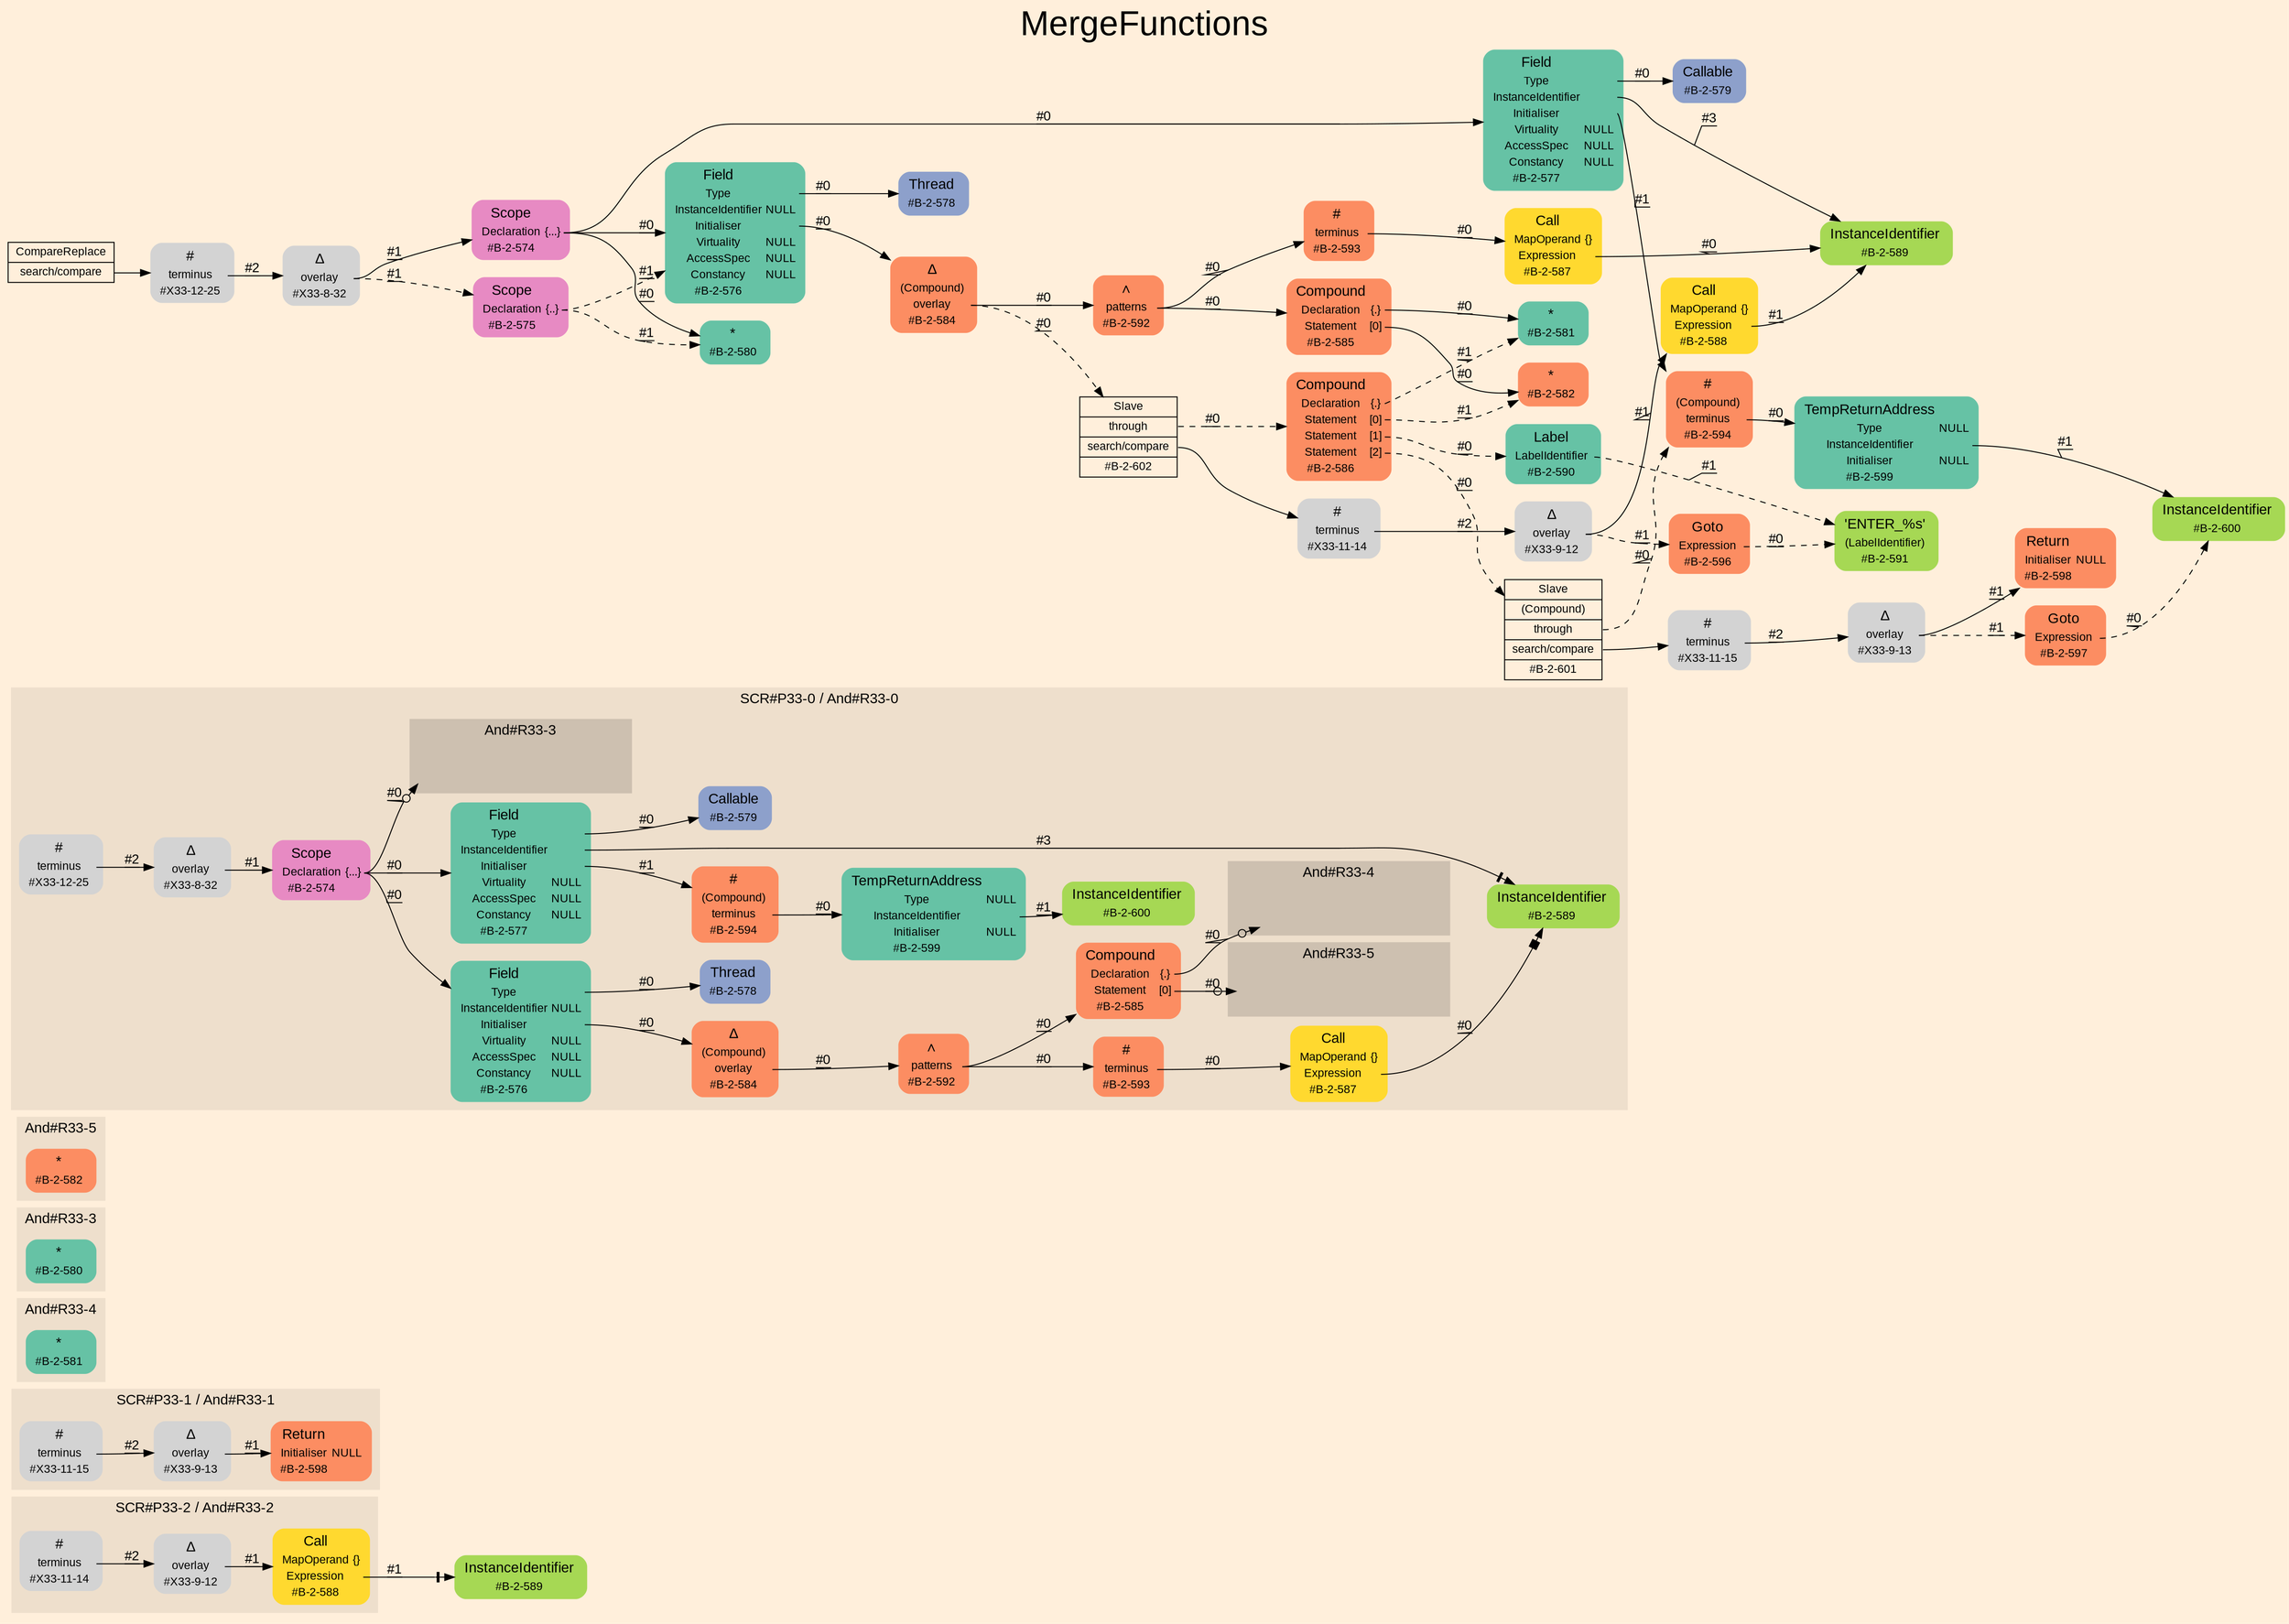 digraph "MergeFunctions" {
label = "MergeFunctions"
labelloc = t
fontsize = "36"
graph [
    rankdir = "LR"
    ranksep = 0.3
    bgcolor = antiquewhite1
    color = black
    fontcolor = black
    fontname = "Arial"
];
node [
    fontname = "Arial"
];
edge [
    fontname = "Arial"
];

// -------------------- figure And#R33-2 --------------------
// -------- region And#R33-2 ----------
subgraph "clusterAnd#R33-2" {
    label = "SCR#P33-2 / And#R33-2"
    style = "filled"
    color = antiquewhite2
    fontsize = "15"
    "And#R33-2/#X33-11-14" [
        // -------- block And#R33-2/#X33-11-14 ----------
        shape = "plaintext"
        label = <<TABLE BORDER="0" CELLBORDER="0" CELLSPACING="0">
         <TR><TD><FONT POINT-SIZE="15.0">#</FONT></TD><TD></TD></TR>
         <TR><TD>terminus</TD><TD PORT="port0"></TD></TR>
         <TR><TD>#X33-11-14</TD><TD PORT="port1"></TD></TR>
        </TABLE>>
        style = "rounded,filled"
        fontsize = "12"
    ];
    
    "And#R33-2/#B-2-588" [
        // -------- block And#R33-2/#B-2-588 ----------
        shape = "plaintext"
        fillcolor = "/set28/6"
        label = <<TABLE BORDER="0" CELLBORDER="0" CELLSPACING="0">
         <TR><TD><FONT POINT-SIZE="15.0">Call</FONT></TD><TD></TD></TR>
         <TR><TD>MapOperand</TD><TD PORT="port0">{}</TD></TR>
         <TR><TD>Expression</TD><TD PORT="port1"></TD></TR>
         <TR><TD>#B-2-588</TD><TD PORT="port2"></TD></TR>
        </TABLE>>
        style = "rounded,filled"
        fontsize = "12"
    ];
    
    "And#R33-2/#X33-9-12" [
        // -------- block And#R33-2/#X33-9-12 ----------
        shape = "plaintext"
        label = <<TABLE BORDER="0" CELLBORDER="0" CELLSPACING="0">
         <TR><TD><FONT POINT-SIZE="15.0">Δ</FONT></TD><TD></TD></TR>
         <TR><TD>overlay</TD><TD PORT="port0"></TD></TR>
         <TR><TD>#X33-9-12</TD><TD PORT="port1"></TD></TR>
        </TABLE>>
        style = "rounded,filled"
        fontsize = "12"
    ];
    
}

"And#R33-2/#B-2-589" [
    // -------- block And#R33-2/#B-2-589 ----------
    shape = "plaintext"
    fillcolor = "/set28/5"
    label = <<TABLE BORDER="0" CELLBORDER="0" CELLSPACING="0">
     <TR><TD><FONT POINT-SIZE="15.0">InstanceIdentifier</FONT></TD><TD></TD></TR>
     <TR><TD>#B-2-589</TD><TD PORT="port0"></TD></TR>
    </TABLE>>
    style = "rounded,filled"
    fontsize = "12"
];

"And#R33-2/#X33-11-14":port0 -> "And#R33-2/#X33-9-12" [
    label = "#2"
    decorate = true
    color = black
    fontcolor = black
];

"And#R33-2/#B-2-588":port1 -> "And#R33-2/#B-2-589" [
    arrowhead="normalnonetee"
    label = "#1"
    decorate = true
    color = black
    fontcolor = black
];

"And#R33-2/#X33-9-12":port0 -> "And#R33-2/#B-2-588" [
    label = "#1"
    decorate = true
    color = black
    fontcolor = black
];


// -------------------- figure And#R33-1 --------------------
// -------- region And#R33-1 ----------
subgraph "clusterAnd#R33-1" {
    label = "SCR#P33-1 / And#R33-1"
    style = "filled"
    color = antiquewhite2
    fontsize = "15"
    "And#R33-1/#X33-11-15" [
        // -------- block And#R33-1/#X33-11-15 ----------
        shape = "plaintext"
        label = <<TABLE BORDER="0" CELLBORDER="0" CELLSPACING="0">
         <TR><TD><FONT POINT-SIZE="15.0">#</FONT></TD><TD></TD></TR>
         <TR><TD>terminus</TD><TD PORT="port0"></TD></TR>
         <TR><TD>#X33-11-15</TD><TD PORT="port1"></TD></TR>
        </TABLE>>
        style = "rounded,filled"
        fontsize = "12"
    ];
    
    "And#R33-1/#X33-9-13" [
        // -------- block And#R33-1/#X33-9-13 ----------
        shape = "plaintext"
        label = <<TABLE BORDER="0" CELLBORDER="0" CELLSPACING="0">
         <TR><TD><FONT POINT-SIZE="15.0">Δ</FONT></TD><TD></TD></TR>
         <TR><TD>overlay</TD><TD PORT="port0"></TD></TR>
         <TR><TD>#X33-9-13</TD><TD PORT="port1"></TD></TR>
        </TABLE>>
        style = "rounded,filled"
        fontsize = "12"
    ];
    
    "And#R33-1/#B-2-598" [
        // -------- block And#R33-1/#B-2-598 ----------
        shape = "plaintext"
        fillcolor = "/set28/2"
        label = <<TABLE BORDER="0" CELLBORDER="0" CELLSPACING="0">
         <TR><TD><FONT POINT-SIZE="15.0">Return</FONT></TD><TD></TD></TR>
         <TR><TD>Initialiser</TD><TD PORT="port0">NULL</TD></TR>
         <TR><TD>#B-2-598</TD><TD PORT="port1"></TD></TR>
        </TABLE>>
        style = "rounded,filled"
        fontsize = "12"
    ];
    
}

"And#R33-1/#X33-11-15":port0 -> "And#R33-1/#X33-9-13" [
    label = "#2"
    decorate = true
    color = black
    fontcolor = black
];

"And#R33-1/#X33-9-13":port0 -> "And#R33-1/#B-2-598" [
    label = "#1"
    decorate = true
    color = black
    fontcolor = black
];


// -------------------- figure And#R33-4 --------------------
// -------- region And#R33-4 ----------
subgraph "clusterAnd#R33-4" {
    label = "And#R33-4"
    style = "filled"
    color = antiquewhite2
    fontsize = "15"
    "And#R33-4/#B-2-581" [
        // -------- block And#R33-4/#B-2-581 ----------
        shape = "plaintext"
        fillcolor = "/set28/1"
        label = <<TABLE BORDER="0" CELLBORDER="0" CELLSPACING="0">
         <TR><TD><FONT POINT-SIZE="15.0">*</FONT></TD><TD></TD></TR>
         <TR><TD>#B-2-581</TD><TD PORT="port0"></TD></TR>
        </TABLE>>
        style = "rounded,filled"
        fontsize = "12"
    ];
    
}


// -------------------- figure And#R33-3 --------------------
// -------- region And#R33-3 ----------
subgraph "clusterAnd#R33-3" {
    label = "And#R33-3"
    style = "filled"
    color = antiquewhite2
    fontsize = "15"
    "And#R33-3/#B-2-580" [
        // -------- block And#R33-3/#B-2-580 ----------
        shape = "plaintext"
        fillcolor = "/set28/1"
        label = <<TABLE BORDER="0" CELLBORDER="0" CELLSPACING="0">
         <TR><TD><FONT POINT-SIZE="15.0">*</FONT></TD><TD></TD></TR>
         <TR><TD>#B-2-580</TD><TD PORT="port0"></TD></TR>
        </TABLE>>
        style = "rounded,filled"
        fontsize = "12"
    ];
    
}


// -------------------- figure And#R33-5 --------------------
// -------- region And#R33-5 ----------
subgraph "clusterAnd#R33-5" {
    label = "And#R33-5"
    style = "filled"
    color = antiquewhite2
    fontsize = "15"
    "And#R33-5/#B-2-582" [
        // -------- block And#R33-5/#B-2-582 ----------
        shape = "plaintext"
        fillcolor = "/set28/2"
        label = <<TABLE BORDER="0" CELLBORDER="0" CELLSPACING="0">
         <TR><TD><FONT POINT-SIZE="15.0">*</FONT></TD><TD></TD></TR>
         <TR><TD>#B-2-582</TD><TD PORT="port0"></TD></TR>
        </TABLE>>
        style = "rounded,filled"
        fontsize = "12"
    ];
    
}


// -------------------- figure And#R33-0 --------------------
// -------- region And#R33-0 ----------
subgraph "clusterAnd#R33-0" {
    label = "SCR#P33-0 / And#R33-0"
    style = "filled"
    color = antiquewhite2
    fontsize = "15"
    "And#R33-0/#B-2-587" [
        // -------- block And#R33-0/#B-2-587 ----------
        shape = "plaintext"
        fillcolor = "/set28/6"
        label = <<TABLE BORDER="0" CELLBORDER="0" CELLSPACING="0">
         <TR><TD><FONT POINT-SIZE="15.0">Call</FONT></TD><TD></TD></TR>
         <TR><TD>MapOperand</TD><TD PORT="port0">{}</TD></TR>
         <TR><TD>Expression</TD><TD PORT="port1"></TD></TR>
         <TR><TD>#B-2-587</TD><TD PORT="port2"></TD></TR>
        </TABLE>>
        style = "rounded,filled"
        fontsize = "12"
    ];
    
    "And#R33-0/#B-2-578" [
        // -------- block And#R33-0/#B-2-578 ----------
        shape = "plaintext"
        fillcolor = "/set28/3"
        label = <<TABLE BORDER="0" CELLBORDER="0" CELLSPACING="0">
         <TR><TD><FONT POINT-SIZE="15.0">Thread</FONT></TD><TD></TD></TR>
         <TR><TD>#B-2-578</TD><TD PORT="port0"></TD></TR>
        </TABLE>>
        style = "rounded,filled"
        fontsize = "12"
    ];
    
    "And#R33-0/#B-2-576" [
        // -------- block And#R33-0/#B-2-576 ----------
        shape = "plaintext"
        fillcolor = "/set28/1"
        label = <<TABLE BORDER="0" CELLBORDER="0" CELLSPACING="0">
         <TR><TD><FONT POINT-SIZE="15.0">Field</FONT></TD><TD></TD></TR>
         <TR><TD>Type</TD><TD PORT="port0"></TD></TR>
         <TR><TD>InstanceIdentifier</TD><TD PORT="port1">NULL</TD></TR>
         <TR><TD>Initialiser</TD><TD PORT="port2"></TD></TR>
         <TR><TD>Virtuality</TD><TD PORT="port3">NULL</TD></TR>
         <TR><TD>AccessSpec</TD><TD PORT="port4">NULL</TD></TR>
         <TR><TD>Constancy</TD><TD PORT="port5">NULL</TD></TR>
         <TR><TD>#B-2-576</TD><TD PORT="port6"></TD></TR>
        </TABLE>>
        style = "rounded,filled"
        fontsize = "12"
    ];
    
    "And#R33-0/#B-2-600" [
        // -------- block And#R33-0/#B-2-600 ----------
        shape = "plaintext"
        fillcolor = "/set28/5"
        label = <<TABLE BORDER="0" CELLBORDER="0" CELLSPACING="0">
         <TR><TD><FONT POINT-SIZE="15.0">InstanceIdentifier</FONT></TD><TD></TD></TR>
         <TR><TD>#B-2-600</TD><TD PORT="port0"></TD></TR>
        </TABLE>>
        style = "rounded,filled"
        fontsize = "12"
    ];
    
    "And#R33-0/#B-2-594" [
        // -------- block And#R33-0/#B-2-594 ----------
        shape = "plaintext"
        fillcolor = "/set28/2"
        label = <<TABLE BORDER="0" CELLBORDER="0" CELLSPACING="0">
         <TR><TD><FONT POINT-SIZE="15.0">#</FONT></TD><TD></TD></TR>
         <TR><TD>(Compound)</TD><TD PORT="port0"></TD></TR>
         <TR><TD>terminus</TD><TD PORT="port1"></TD></TR>
         <TR><TD>#B-2-594</TD><TD PORT="port2"></TD></TR>
        </TABLE>>
        style = "rounded,filled"
        fontsize = "12"
    ];
    
    "And#R33-0/#B-2-589" [
        // -------- block And#R33-0/#B-2-589 ----------
        shape = "plaintext"
        fillcolor = "/set28/5"
        label = <<TABLE BORDER="0" CELLBORDER="0" CELLSPACING="0">
         <TR><TD><FONT POINT-SIZE="15.0">InstanceIdentifier</FONT></TD><TD></TD></TR>
         <TR><TD>#B-2-589</TD><TD PORT="port0"></TD></TR>
        </TABLE>>
        style = "rounded,filled"
        fontsize = "12"
    ];
    
    "And#R33-0/#B-2-592" [
        // -------- block And#R33-0/#B-2-592 ----------
        shape = "plaintext"
        fillcolor = "/set28/2"
        label = <<TABLE BORDER="0" CELLBORDER="0" CELLSPACING="0">
         <TR><TD><FONT POINT-SIZE="15.0">∧</FONT></TD><TD></TD></TR>
         <TR><TD>patterns</TD><TD PORT="port0"></TD></TR>
         <TR><TD>#B-2-592</TD><TD PORT="port1"></TD></TR>
        </TABLE>>
        style = "rounded,filled"
        fontsize = "12"
    ];
    
    "And#R33-0/#B-2-593" [
        // -------- block And#R33-0/#B-2-593 ----------
        shape = "plaintext"
        fillcolor = "/set28/2"
        label = <<TABLE BORDER="0" CELLBORDER="0" CELLSPACING="0">
         <TR><TD><FONT POINT-SIZE="15.0">#</FONT></TD><TD></TD></TR>
         <TR><TD>terminus</TD><TD PORT="port0"></TD></TR>
         <TR><TD>#B-2-593</TD><TD PORT="port1"></TD></TR>
        </TABLE>>
        style = "rounded,filled"
        fontsize = "12"
    ];
    
    "And#R33-0/#X33-12-25" [
        // -------- block And#R33-0/#X33-12-25 ----------
        shape = "plaintext"
        label = <<TABLE BORDER="0" CELLBORDER="0" CELLSPACING="0">
         <TR><TD><FONT POINT-SIZE="15.0">#</FONT></TD><TD></TD></TR>
         <TR><TD>terminus</TD><TD PORT="port0"></TD></TR>
         <TR><TD>#X33-12-25</TD><TD PORT="port1"></TD></TR>
        </TABLE>>
        style = "rounded,filled"
        fontsize = "12"
    ];
    
    "And#R33-0/#B-2-585" [
        // -------- block And#R33-0/#B-2-585 ----------
        shape = "plaintext"
        fillcolor = "/set28/2"
        label = <<TABLE BORDER="0" CELLBORDER="0" CELLSPACING="0">
         <TR><TD><FONT POINT-SIZE="15.0">Compound</FONT></TD><TD></TD></TR>
         <TR><TD>Declaration</TD><TD PORT="port0">{.}</TD></TR>
         <TR><TD>Statement</TD><TD PORT="port1">[0]</TD></TR>
         <TR><TD>#B-2-585</TD><TD PORT="port2"></TD></TR>
        </TABLE>>
        style = "rounded,filled"
        fontsize = "12"
    ];
    
    "And#R33-0/#B-2-574" [
        // -------- block And#R33-0/#B-2-574 ----------
        shape = "plaintext"
        fillcolor = "/set28/4"
        label = <<TABLE BORDER="0" CELLBORDER="0" CELLSPACING="0">
         <TR><TD><FONT POINT-SIZE="15.0">Scope</FONT></TD><TD></TD></TR>
         <TR><TD>Declaration</TD><TD PORT="port0">{...}</TD></TR>
         <TR><TD>#B-2-574</TD><TD PORT="port1"></TD></TR>
        </TABLE>>
        style = "rounded,filled"
        fontsize = "12"
    ];
    
    "And#R33-0/#B-2-584" [
        // -------- block And#R33-0/#B-2-584 ----------
        shape = "plaintext"
        fillcolor = "/set28/2"
        label = <<TABLE BORDER="0" CELLBORDER="0" CELLSPACING="0">
         <TR><TD><FONT POINT-SIZE="15.0">Δ</FONT></TD><TD></TD></TR>
         <TR><TD>(Compound)</TD><TD PORT="port0"></TD></TR>
         <TR><TD>overlay</TD><TD PORT="port1"></TD></TR>
         <TR><TD>#B-2-584</TD><TD PORT="port2"></TD></TR>
        </TABLE>>
        style = "rounded,filled"
        fontsize = "12"
    ];
    
    "And#R33-0/#B-2-579" [
        // -------- block And#R33-0/#B-2-579 ----------
        shape = "plaintext"
        fillcolor = "/set28/3"
        label = <<TABLE BORDER="0" CELLBORDER="0" CELLSPACING="0">
         <TR><TD><FONT POINT-SIZE="15.0">Callable</FONT></TD><TD></TD></TR>
         <TR><TD>#B-2-579</TD><TD PORT="port0"></TD></TR>
        </TABLE>>
        style = "rounded,filled"
        fontsize = "12"
    ];
    
    "And#R33-0/#X33-8-32" [
        // -------- block And#R33-0/#X33-8-32 ----------
        shape = "plaintext"
        label = <<TABLE BORDER="0" CELLBORDER="0" CELLSPACING="0">
         <TR><TD><FONT POINT-SIZE="15.0">Δ</FONT></TD><TD></TD></TR>
         <TR><TD>overlay</TD><TD PORT="port0"></TD></TR>
         <TR><TD>#X33-8-32</TD><TD PORT="port1"></TD></TR>
        </TABLE>>
        style = "rounded,filled"
        fontsize = "12"
    ];
    
    "And#R33-0/#B-2-577" [
        // -------- block And#R33-0/#B-2-577 ----------
        shape = "plaintext"
        fillcolor = "/set28/1"
        label = <<TABLE BORDER="0" CELLBORDER="0" CELLSPACING="0">
         <TR><TD><FONT POINT-SIZE="15.0">Field</FONT></TD><TD></TD></TR>
         <TR><TD>Type</TD><TD PORT="port0"></TD></TR>
         <TR><TD>InstanceIdentifier</TD><TD PORT="port1"></TD></TR>
         <TR><TD>Initialiser</TD><TD PORT="port2"></TD></TR>
         <TR><TD>Virtuality</TD><TD PORT="port3">NULL</TD></TR>
         <TR><TD>AccessSpec</TD><TD PORT="port4">NULL</TD></TR>
         <TR><TD>Constancy</TD><TD PORT="port5">NULL</TD></TR>
         <TR><TD>#B-2-577</TD><TD PORT="port6"></TD></TR>
        </TABLE>>
        style = "rounded,filled"
        fontsize = "12"
    ];
    
    "And#R33-0/#B-2-599" [
        // -------- block And#R33-0/#B-2-599 ----------
        shape = "plaintext"
        fillcolor = "/set28/1"
        label = <<TABLE BORDER="0" CELLBORDER="0" CELLSPACING="0">
         <TR><TD><FONT POINT-SIZE="15.0">TempReturnAddress</FONT></TD><TD></TD></TR>
         <TR><TD>Type</TD><TD PORT="port0">NULL</TD></TR>
         <TR><TD>InstanceIdentifier</TD><TD PORT="port1"></TD></TR>
         <TR><TD>Initialiser</TD><TD PORT="port2">NULL</TD></TR>
         <TR><TD>#B-2-599</TD><TD PORT="port3"></TD></TR>
        </TABLE>>
        style = "rounded,filled"
        fontsize = "12"
    ];
    
    // -------- region And#R33-0/And#R33-3 ----------
    subgraph "clusterAnd#R33-0/And#R33-3" {
        label = "And#R33-3"
        style = "filled"
        color = antiquewhite3
        fontsize = "15"
        "And#R33-0/And#R33-3/#B-2-580" [
            // -------- block And#R33-0/And#R33-3/#B-2-580 ----------
            shape = none
            fillcolor = "/set28/1"
            style = "invisible"
        ];
        
    }
    
    // -------- region And#R33-0/And#R33-4 ----------
    subgraph "clusterAnd#R33-0/And#R33-4" {
        label = "And#R33-4"
        style = "filled"
        color = antiquewhite3
        fontsize = "15"
        "And#R33-0/And#R33-4/#B-2-581" [
            // -------- block And#R33-0/And#R33-4/#B-2-581 ----------
            shape = none
            fillcolor = "/set28/1"
            style = "invisible"
        ];
        
    }
    
    // -------- region And#R33-0/And#R33-5 ----------
    subgraph "clusterAnd#R33-0/And#R33-5" {
        label = "And#R33-5"
        style = "filled"
        color = antiquewhite3
        fontsize = "15"
        "And#R33-0/And#R33-5/#B-2-582" [
            // -------- block And#R33-0/And#R33-5/#B-2-582 ----------
            shape = none
            fillcolor = "/set28/2"
            style = "invisible"
        ];
        
    }
    
}

"And#R33-0/#B-2-587":port1 -> "And#R33-0/#B-2-589" [
    arrowhead="normalnonebox"
    label = "#0"
    decorate = true
    color = black
    fontcolor = black
];

"And#R33-0/#B-2-576":port0 -> "And#R33-0/#B-2-578" [
    label = "#0"
    decorate = true
    color = black
    fontcolor = black
];

"And#R33-0/#B-2-576":port2 -> "And#R33-0/#B-2-584" [
    label = "#0"
    decorate = true
    color = black
    fontcolor = black
];

"And#R33-0/#B-2-594":port1 -> "And#R33-0/#B-2-599" [
    label = "#0"
    decorate = true
    color = black
    fontcolor = black
];

"And#R33-0/#B-2-592":port0 -> "And#R33-0/#B-2-585" [
    label = "#0"
    decorate = true
    color = black
    fontcolor = black
];

"And#R33-0/#B-2-592":port0 -> "And#R33-0/#B-2-593" [
    label = "#0"
    decorate = true
    color = black
    fontcolor = black
];

"And#R33-0/#B-2-593":port0 -> "And#R33-0/#B-2-587" [
    label = "#0"
    decorate = true
    color = black
    fontcolor = black
];

"And#R33-0/#X33-12-25":port0 -> "And#R33-0/#X33-8-32" [
    label = "#2"
    decorate = true
    color = black
    fontcolor = black
];

"And#R33-0/#B-2-585":port0 -> "And#R33-0/And#R33-4/#B-2-581" [
    arrowhead="normalnoneodot"
    label = "#0"
    decorate = true
    color = black
    fontcolor = black
];

"And#R33-0/#B-2-585":port1 -> "And#R33-0/And#R33-5/#B-2-582" [
    arrowhead="normalnoneodot"
    label = "#0"
    decorate = true
    color = black
    fontcolor = black
];

"And#R33-0/#B-2-574":port0 -> "And#R33-0/And#R33-3/#B-2-580" [
    arrowhead="normalnoneodot"
    label = "#0"
    decorate = true
    color = black
    fontcolor = black
];

"And#R33-0/#B-2-574":port0 -> "And#R33-0/#B-2-576" [
    label = "#0"
    decorate = true
    color = black
    fontcolor = black
];

"And#R33-0/#B-2-574":port0 -> "And#R33-0/#B-2-577" [
    label = "#0"
    decorate = true
    color = black
    fontcolor = black
];

"And#R33-0/#B-2-584":port1 -> "And#R33-0/#B-2-592" [
    label = "#0"
    decorate = true
    color = black
    fontcolor = black
];

"And#R33-0/#X33-8-32":port0 -> "And#R33-0/#B-2-574" [
    label = "#1"
    decorate = true
    color = black
    fontcolor = black
];

"And#R33-0/#B-2-577":port0 -> "And#R33-0/#B-2-579" [
    label = "#0"
    decorate = true
    color = black
    fontcolor = black
];

"And#R33-0/#B-2-577":port1 -> "And#R33-0/#B-2-589" [
    arrowhead="normalnonetee"
    label = "#3"
    decorate = true
    color = black
    fontcolor = black
];

"And#R33-0/#B-2-577":port2 -> "And#R33-0/#B-2-594" [
    label = "#1"
    decorate = true
    color = black
    fontcolor = black
];

"And#R33-0/#B-2-599":port1 -> "And#R33-0/#B-2-600" [
    label = "#1"
    decorate = true
    color = black
    fontcolor = black
];


// -------------------- transformation figure --------------------
"CR#X33-10-33" [
    // -------- block CR#X33-10-33 ----------
    shape = "record"
    fillcolor = antiquewhite1
    label = "<fixed> CompareReplace | <port0> search/compare"
    style = "filled"
    fontsize = "12"
    color = black
    fontcolor = black
];

"#X33-12-25" [
    // -------- block #X33-12-25 ----------
    shape = "plaintext"
    label = <<TABLE BORDER="0" CELLBORDER="0" CELLSPACING="0">
     <TR><TD><FONT POINT-SIZE="15.0">#</FONT></TD><TD></TD></TR>
     <TR><TD>terminus</TD><TD PORT="port0"></TD></TR>
     <TR><TD>#X33-12-25</TD><TD PORT="port1"></TD></TR>
    </TABLE>>
    style = "rounded,filled"
    fontsize = "12"
];

"#X33-8-32" [
    // -------- block #X33-8-32 ----------
    shape = "plaintext"
    label = <<TABLE BORDER="0" CELLBORDER="0" CELLSPACING="0">
     <TR><TD><FONT POINT-SIZE="15.0">Δ</FONT></TD><TD></TD></TR>
     <TR><TD>overlay</TD><TD PORT="port0"></TD></TR>
     <TR><TD>#X33-8-32</TD><TD PORT="port1"></TD></TR>
    </TABLE>>
    style = "rounded,filled"
    fontsize = "12"
];

"#B-2-574" [
    // -------- block #B-2-574 ----------
    shape = "plaintext"
    fillcolor = "/set28/4"
    label = <<TABLE BORDER="0" CELLBORDER="0" CELLSPACING="0">
     <TR><TD><FONT POINT-SIZE="15.0">Scope</FONT></TD><TD></TD></TR>
     <TR><TD>Declaration</TD><TD PORT="port0">{...}</TD></TR>
     <TR><TD>#B-2-574</TD><TD PORT="port1"></TD></TR>
    </TABLE>>
    style = "rounded,filled"
    fontsize = "12"
];

"#B-2-580" [
    // -------- block #B-2-580 ----------
    shape = "plaintext"
    fillcolor = "/set28/1"
    label = <<TABLE BORDER="0" CELLBORDER="0" CELLSPACING="0">
     <TR><TD><FONT POINT-SIZE="15.0">*</FONT></TD><TD></TD></TR>
     <TR><TD>#B-2-580</TD><TD PORT="port0"></TD></TR>
    </TABLE>>
    style = "rounded,filled"
    fontsize = "12"
];

"#B-2-576" [
    // -------- block #B-2-576 ----------
    shape = "plaintext"
    fillcolor = "/set28/1"
    label = <<TABLE BORDER="0" CELLBORDER="0" CELLSPACING="0">
     <TR><TD><FONT POINT-SIZE="15.0">Field</FONT></TD><TD></TD></TR>
     <TR><TD>Type</TD><TD PORT="port0"></TD></TR>
     <TR><TD>InstanceIdentifier</TD><TD PORT="port1">NULL</TD></TR>
     <TR><TD>Initialiser</TD><TD PORT="port2"></TD></TR>
     <TR><TD>Virtuality</TD><TD PORT="port3">NULL</TD></TR>
     <TR><TD>AccessSpec</TD><TD PORT="port4">NULL</TD></TR>
     <TR><TD>Constancy</TD><TD PORT="port5">NULL</TD></TR>
     <TR><TD>#B-2-576</TD><TD PORT="port6"></TD></TR>
    </TABLE>>
    style = "rounded,filled"
    fontsize = "12"
];

"#B-2-578" [
    // -------- block #B-2-578 ----------
    shape = "plaintext"
    fillcolor = "/set28/3"
    label = <<TABLE BORDER="0" CELLBORDER="0" CELLSPACING="0">
     <TR><TD><FONT POINT-SIZE="15.0">Thread</FONT></TD><TD></TD></TR>
     <TR><TD>#B-2-578</TD><TD PORT="port0"></TD></TR>
    </TABLE>>
    style = "rounded,filled"
    fontsize = "12"
];

"#B-2-584" [
    // -------- block #B-2-584 ----------
    shape = "plaintext"
    fillcolor = "/set28/2"
    label = <<TABLE BORDER="0" CELLBORDER="0" CELLSPACING="0">
     <TR><TD><FONT POINT-SIZE="15.0">Δ</FONT></TD><TD></TD></TR>
     <TR><TD>(Compound)</TD><TD PORT="port0"></TD></TR>
     <TR><TD>overlay</TD><TD PORT="port1"></TD></TR>
     <TR><TD>#B-2-584</TD><TD PORT="port2"></TD></TR>
    </TABLE>>
    style = "rounded,filled"
    fontsize = "12"
];

"#B-2-592" [
    // -------- block #B-2-592 ----------
    shape = "plaintext"
    fillcolor = "/set28/2"
    label = <<TABLE BORDER="0" CELLBORDER="0" CELLSPACING="0">
     <TR><TD><FONT POINT-SIZE="15.0">∧</FONT></TD><TD></TD></TR>
     <TR><TD>patterns</TD><TD PORT="port0"></TD></TR>
     <TR><TD>#B-2-592</TD><TD PORT="port1"></TD></TR>
    </TABLE>>
    style = "rounded,filled"
    fontsize = "12"
];

"#B-2-585" [
    // -------- block #B-2-585 ----------
    shape = "plaintext"
    fillcolor = "/set28/2"
    label = <<TABLE BORDER="0" CELLBORDER="0" CELLSPACING="0">
     <TR><TD><FONT POINT-SIZE="15.0">Compound</FONT></TD><TD></TD></TR>
     <TR><TD>Declaration</TD><TD PORT="port0">{.}</TD></TR>
     <TR><TD>Statement</TD><TD PORT="port1">[0]</TD></TR>
     <TR><TD>#B-2-585</TD><TD PORT="port2"></TD></TR>
    </TABLE>>
    style = "rounded,filled"
    fontsize = "12"
];

"#B-2-581" [
    // -------- block #B-2-581 ----------
    shape = "plaintext"
    fillcolor = "/set28/1"
    label = <<TABLE BORDER="0" CELLBORDER="0" CELLSPACING="0">
     <TR><TD><FONT POINT-SIZE="15.0">*</FONT></TD><TD></TD></TR>
     <TR><TD>#B-2-581</TD><TD PORT="port0"></TD></TR>
    </TABLE>>
    style = "rounded,filled"
    fontsize = "12"
];

"#B-2-582" [
    // -------- block #B-2-582 ----------
    shape = "plaintext"
    fillcolor = "/set28/2"
    label = <<TABLE BORDER="0" CELLBORDER="0" CELLSPACING="0">
     <TR><TD><FONT POINT-SIZE="15.0">*</FONT></TD><TD></TD></TR>
     <TR><TD>#B-2-582</TD><TD PORT="port0"></TD></TR>
    </TABLE>>
    style = "rounded,filled"
    fontsize = "12"
];

"#B-2-593" [
    // -------- block #B-2-593 ----------
    shape = "plaintext"
    fillcolor = "/set28/2"
    label = <<TABLE BORDER="0" CELLBORDER="0" CELLSPACING="0">
     <TR><TD><FONT POINT-SIZE="15.0">#</FONT></TD><TD></TD></TR>
     <TR><TD>terminus</TD><TD PORT="port0"></TD></TR>
     <TR><TD>#B-2-593</TD><TD PORT="port1"></TD></TR>
    </TABLE>>
    style = "rounded,filled"
    fontsize = "12"
];

"#B-2-587" [
    // -------- block #B-2-587 ----------
    shape = "plaintext"
    fillcolor = "/set28/6"
    label = <<TABLE BORDER="0" CELLBORDER="0" CELLSPACING="0">
     <TR><TD><FONT POINT-SIZE="15.0">Call</FONT></TD><TD></TD></TR>
     <TR><TD>MapOperand</TD><TD PORT="port0">{}</TD></TR>
     <TR><TD>Expression</TD><TD PORT="port1"></TD></TR>
     <TR><TD>#B-2-587</TD><TD PORT="port2"></TD></TR>
    </TABLE>>
    style = "rounded,filled"
    fontsize = "12"
];

"#B-2-589" [
    // -------- block #B-2-589 ----------
    shape = "plaintext"
    fillcolor = "/set28/5"
    label = <<TABLE BORDER="0" CELLBORDER="0" CELLSPACING="0">
     <TR><TD><FONT POINT-SIZE="15.0">InstanceIdentifier</FONT></TD><TD></TD></TR>
     <TR><TD>#B-2-589</TD><TD PORT="port0"></TD></TR>
    </TABLE>>
    style = "rounded,filled"
    fontsize = "12"
];

"#B-2-602" [
    // -------- block #B-2-602 ----------
    shape = "record"
    fillcolor = antiquewhite1
    label = "<fixed> Slave | <port0> through | <port1> search/compare | <port2> #B-2-602"
    style = "filled"
    fontsize = "12"
    color = black
    fontcolor = black
];

"#B-2-586" [
    // -------- block #B-2-586 ----------
    shape = "plaintext"
    fillcolor = "/set28/2"
    label = <<TABLE BORDER="0" CELLBORDER="0" CELLSPACING="0">
     <TR><TD><FONT POINT-SIZE="15.0">Compound</FONT></TD><TD></TD></TR>
     <TR><TD>Declaration</TD><TD PORT="port0">{.}</TD></TR>
     <TR><TD>Statement</TD><TD PORT="port1">[0]</TD></TR>
     <TR><TD>Statement</TD><TD PORT="port2">[1]</TD></TR>
     <TR><TD>Statement</TD><TD PORT="port3">[2]</TD></TR>
     <TR><TD>#B-2-586</TD><TD PORT="port4"></TD></TR>
    </TABLE>>
    style = "rounded,filled"
    fontsize = "12"
];

"#B-2-590" [
    // -------- block #B-2-590 ----------
    shape = "plaintext"
    fillcolor = "/set28/1"
    label = <<TABLE BORDER="0" CELLBORDER="0" CELLSPACING="0">
     <TR><TD><FONT POINT-SIZE="15.0">Label</FONT></TD><TD></TD></TR>
     <TR><TD>LabelIdentifier</TD><TD PORT="port0"></TD></TR>
     <TR><TD>#B-2-590</TD><TD PORT="port1"></TD></TR>
    </TABLE>>
    style = "rounded,filled"
    fontsize = "12"
];

"#B-2-591" [
    // -------- block #B-2-591 ----------
    shape = "plaintext"
    fillcolor = "/set28/5"
    label = <<TABLE BORDER="0" CELLBORDER="0" CELLSPACING="0">
     <TR><TD><FONT POINT-SIZE="15.0">'ENTER_%s'</FONT></TD><TD></TD></TR>
     <TR><TD>(LabelIdentifier)</TD><TD PORT="port0"></TD></TR>
     <TR><TD>#B-2-591</TD><TD PORT="port1"></TD></TR>
    </TABLE>>
    style = "rounded,filled"
    fontsize = "12"
];

"#B-2-601" [
    // -------- block #B-2-601 ----------
    shape = "record"
    fillcolor = antiquewhite1
    label = "<fixed> Slave | <port0> (Compound) | <port1> through | <port2> search/compare | <port3> #B-2-601"
    style = "filled"
    fontsize = "12"
    color = black
    fontcolor = black
];

"#B-2-594" [
    // -------- block #B-2-594 ----------
    shape = "plaintext"
    fillcolor = "/set28/2"
    label = <<TABLE BORDER="0" CELLBORDER="0" CELLSPACING="0">
     <TR><TD><FONT POINT-SIZE="15.0">#</FONT></TD><TD></TD></TR>
     <TR><TD>(Compound)</TD><TD PORT="port0"></TD></TR>
     <TR><TD>terminus</TD><TD PORT="port1"></TD></TR>
     <TR><TD>#B-2-594</TD><TD PORT="port2"></TD></TR>
    </TABLE>>
    style = "rounded,filled"
    fontsize = "12"
];

"#B-2-599" [
    // -------- block #B-2-599 ----------
    shape = "plaintext"
    fillcolor = "/set28/1"
    label = <<TABLE BORDER="0" CELLBORDER="0" CELLSPACING="0">
     <TR><TD><FONT POINT-SIZE="15.0">TempReturnAddress</FONT></TD><TD></TD></TR>
     <TR><TD>Type</TD><TD PORT="port0">NULL</TD></TR>
     <TR><TD>InstanceIdentifier</TD><TD PORT="port1"></TD></TR>
     <TR><TD>Initialiser</TD><TD PORT="port2">NULL</TD></TR>
     <TR><TD>#B-2-599</TD><TD PORT="port3"></TD></TR>
    </TABLE>>
    style = "rounded,filled"
    fontsize = "12"
];

"#B-2-600" [
    // -------- block #B-2-600 ----------
    shape = "plaintext"
    fillcolor = "/set28/5"
    label = <<TABLE BORDER="0" CELLBORDER="0" CELLSPACING="0">
     <TR><TD><FONT POINT-SIZE="15.0">InstanceIdentifier</FONT></TD><TD></TD></TR>
     <TR><TD>#B-2-600</TD><TD PORT="port0"></TD></TR>
    </TABLE>>
    style = "rounded,filled"
    fontsize = "12"
];

"#X33-11-15" [
    // -------- block #X33-11-15 ----------
    shape = "plaintext"
    label = <<TABLE BORDER="0" CELLBORDER="0" CELLSPACING="0">
     <TR><TD><FONT POINT-SIZE="15.0">#</FONT></TD><TD></TD></TR>
     <TR><TD>terminus</TD><TD PORT="port0"></TD></TR>
     <TR><TD>#X33-11-15</TD><TD PORT="port1"></TD></TR>
    </TABLE>>
    style = "rounded,filled"
    fontsize = "12"
];

"#X33-9-13" [
    // -------- block #X33-9-13 ----------
    shape = "plaintext"
    label = <<TABLE BORDER="0" CELLBORDER="0" CELLSPACING="0">
     <TR><TD><FONT POINT-SIZE="15.0">Δ</FONT></TD><TD></TD></TR>
     <TR><TD>overlay</TD><TD PORT="port0"></TD></TR>
     <TR><TD>#X33-9-13</TD><TD PORT="port1"></TD></TR>
    </TABLE>>
    style = "rounded,filled"
    fontsize = "12"
];

"#B-2-598" [
    // -------- block #B-2-598 ----------
    shape = "plaintext"
    fillcolor = "/set28/2"
    label = <<TABLE BORDER="0" CELLBORDER="0" CELLSPACING="0">
     <TR><TD><FONT POINT-SIZE="15.0">Return</FONT></TD><TD></TD></TR>
     <TR><TD>Initialiser</TD><TD PORT="port0">NULL</TD></TR>
     <TR><TD>#B-2-598</TD><TD PORT="port1"></TD></TR>
    </TABLE>>
    style = "rounded,filled"
    fontsize = "12"
];

"#B-2-597" [
    // -------- block #B-2-597 ----------
    shape = "plaintext"
    fillcolor = "/set28/2"
    label = <<TABLE BORDER="0" CELLBORDER="0" CELLSPACING="0">
     <TR><TD><FONT POINT-SIZE="15.0">Goto</FONT></TD><TD></TD></TR>
     <TR><TD>Expression</TD><TD PORT="port0"></TD></TR>
     <TR><TD>#B-2-597</TD><TD PORT="port1"></TD></TR>
    </TABLE>>
    style = "rounded,filled"
    fontsize = "12"
];

"#X33-11-14" [
    // -------- block #X33-11-14 ----------
    shape = "plaintext"
    label = <<TABLE BORDER="0" CELLBORDER="0" CELLSPACING="0">
     <TR><TD><FONT POINT-SIZE="15.0">#</FONT></TD><TD></TD></TR>
     <TR><TD>terminus</TD><TD PORT="port0"></TD></TR>
     <TR><TD>#X33-11-14</TD><TD PORT="port1"></TD></TR>
    </TABLE>>
    style = "rounded,filled"
    fontsize = "12"
];

"#X33-9-12" [
    // -------- block #X33-9-12 ----------
    shape = "plaintext"
    label = <<TABLE BORDER="0" CELLBORDER="0" CELLSPACING="0">
     <TR><TD><FONT POINT-SIZE="15.0">Δ</FONT></TD><TD></TD></TR>
     <TR><TD>overlay</TD><TD PORT="port0"></TD></TR>
     <TR><TD>#X33-9-12</TD><TD PORT="port1"></TD></TR>
    </TABLE>>
    style = "rounded,filled"
    fontsize = "12"
];

"#B-2-588" [
    // -------- block #B-2-588 ----------
    shape = "plaintext"
    fillcolor = "/set28/6"
    label = <<TABLE BORDER="0" CELLBORDER="0" CELLSPACING="0">
     <TR><TD><FONT POINT-SIZE="15.0">Call</FONT></TD><TD></TD></TR>
     <TR><TD>MapOperand</TD><TD PORT="port0">{}</TD></TR>
     <TR><TD>Expression</TD><TD PORT="port1"></TD></TR>
     <TR><TD>#B-2-588</TD><TD PORT="port2"></TD></TR>
    </TABLE>>
    style = "rounded,filled"
    fontsize = "12"
];

"#B-2-596" [
    // -------- block #B-2-596 ----------
    shape = "plaintext"
    fillcolor = "/set28/2"
    label = <<TABLE BORDER="0" CELLBORDER="0" CELLSPACING="0">
     <TR><TD><FONT POINT-SIZE="15.0">Goto</FONT></TD><TD></TD></TR>
     <TR><TD>Expression</TD><TD PORT="port0"></TD></TR>
     <TR><TD>#B-2-596</TD><TD PORT="port1"></TD></TR>
    </TABLE>>
    style = "rounded,filled"
    fontsize = "12"
];

"#B-2-577" [
    // -------- block #B-2-577 ----------
    shape = "plaintext"
    fillcolor = "/set28/1"
    label = <<TABLE BORDER="0" CELLBORDER="0" CELLSPACING="0">
     <TR><TD><FONT POINT-SIZE="15.0">Field</FONT></TD><TD></TD></TR>
     <TR><TD>Type</TD><TD PORT="port0"></TD></TR>
     <TR><TD>InstanceIdentifier</TD><TD PORT="port1"></TD></TR>
     <TR><TD>Initialiser</TD><TD PORT="port2"></TD></TR>
     <TR><TD>Virtuality</TD><TD PORT="port3">NULL</TD></TR>
     <TR><TD>AccessSpec</TD><TD PORT="port4">NULL</TD></TR>
     <TR><TD>Constancy</TD><TD PORT="port5">NULL</TD></TR>
     <TR><TD>#B-2-577</TD><TD PORT="port6"></TD></TR>
    </TABLE>>
    style = "rounded,filled"
    fontsize = "12"
];

"#B-2-579" [
    // -------- block #B-2-579 ----------
    shape = "plaintext"
    fillcolor = "/set28/3"
    label = <<TABLE BORDER="0" CELLBORDER="0" CELLSPACING="0">
     <TR><TD><FONT POINT-SIZE="15.0">Callable</FONT></TD><TD></TD></TR>
     <TR><TD>#B-2-579</TD><TD PORT="port0"></TD></TR>
    </TABLE>>
    style = "rounded,filled"
    fontsize = "12"
];

"#B-2-575" [
    // -------- block #B-2-575 ----------
    shape = "plaintext"
    fillcolor = "/set28/4"
    label = <<TABLE BORDER="0" CELLBORDER="0" CELLSPACING="0">
     <TR><TD><FONT POINT-SIZE="15.0">Scope</FONT></TD><TD></TD></TR>
     <TR><TD>Declaration</TD><TD PORT="port0">{..}</TD></TR>
     <TR><TD>#B-2-575</TD><TD PORT="port1"></TD></TR>
    </TABLE>>
    style = "rounded,filled"
    fontsize = "12"
];

"CR#X33-10-33":port0 -> "#X33-12-25" [
    label = ""
    decorate = true
    color = black
    fontcolor = black
];

"#X33-12-25":port0 -> "#X33-8-32" [
    label = "#2"
    decorate = true
    color = black
    fontcolor = black
];

"#X33-8-32":port0 -> "#B-2-574" [
    label = "#1"
    decorate = true
    color = black
    fontcolor = black
];

"#X33-8-32":port0 -> "#B-2-575" [
    style="dashed"
    label = "#1"
    decorate = true
    color = black
    fontcolor = black
];

"#B-2-574":port0 -> "#B-2-580" [
    label = "#0"
    decorate = true
    color = black
    fontcolor = black
];

"#B-2-574":port0 -> "#B-2-576" [
    label = "#0"
    decorate = true
    color = black
    fontcolor = black
];

"#B-2-574":port0 -> "#B-2-577" [
    label = "#0"
    decorate = true
    color = black
    fontcolor = black
];

"#B-2-576":port0 -> "#B-2-578" [
    label = "#0"
    decorate = true
    color = black
    fontcolor = black
];

"#B-2-576":port2 -> "#B-2-584" [
    label = "#0"
    decorate = true
    color = black
    fontcolor = black
];

"#B-2-584":port1 -> "#B-2-592" [
    label = "#0"
    decorate = true
    color = black
    fontcolor = black
];

"#B-2-584":port1 -> "#B-2-602" [
    style="dashed"
    label = "#0"
    decorate = true
    color = black
    fontcolor = black
];

"#B-2-592":port0 -> "#B-2-585" [
    label = "#0"
    decorate = true
    color = black
    fontcolor = black
];

"#B-2-592":port0 -> "#B-2-593" [
    label = "#0"
    decorate = true
    color = black
    fontcolor = black
];

"#B-2-585":port0 -> "#B-2-581" [
    label = "#0"
    decorate = true
    color = black
    fontcolor = black
];

"#B-2-585":port1 -> "#B-2-582" [
    label = "#0"
    decorate = true
    color = black
    fontcolor = black
];

"#B-2-593":port0 -> "#B-2-587" [
    label = "#0"
    decorate = true
    color = black
    fontcolor = black
];

"#B-2-587":port1 -> "#B-2-589" [
    label = "#0"
    decorate = true
    color = black
    fontcolor = black
];

"#B-2-602":port0 -> "#B-2-586" [
    style="dashed"
    label = "#0"
    decorate = true
    color = black
    fontcolor = black
];

"#B-2-602":port1 -> "#X33-11-14" [
    label = ""
    decorate = true
    color = black
    fontcolor = black
];

"#B-2-586":port0 -> "#B-2-581" [
    style="dashed"
    label = "#1"
    decorate = true
    color = black
    fontcolor = black
];

"#B-2-586":port1 -> "#B-2-582" [
    style="dashed"
    label = "#1"
    decorate = true
    color = black
    fontcolor = black
];

"#B-2-586":port2 -> "#B-2-590" [
    style="dashed"
    label = "#0"
    decorate = true
    color = black
    fontcolor = black
];

"#B-2-586":port3 -> "#B-2-601" [
    style="dashed"
    label = "#0"
    decorate = true
    color = black
    fontcolor = black
];

"#B-2-590":port0 -> "#B-2-591" [
    style="dashed"
    label = "#1"
    decorate = true
    color = black
    fontcolor = black
];

"#B-2-601":port1 -> "#B-2-594" [
    style="dashed"
    label = "#0"
    decorate = true
    color = black
    fontcolor = black
];

"#B-2-601":port2 -> "#X33-11-15" [
    label = ""
    decorate = true
    color = black
    fontcolor = black
];

"#B-2-594":port1 -> "#B-2-599" [
    label = "#0"
    decorate = true
    color = black
    fontcolor = black
];

"#B-2-599":port1 -> "#B-2-600" [
    label = "#1"
    decorate = true
    color = black
    fontcolor = black
];

"#X33-11-15":port0 -> "#X33-9-13" [
    label = "#2"
    decorate = true
    color = black
    fontcolor = black
];

"#X33-9-13":port0 -> "#B-2-598" [
    label = "#1"
    decorate = true
    color = black
    fontcolor = black
];

"#X33-9-13":port0 -> "#B-2-597" [
    style="dashed"
    label = "#1"
    decorate = true
    color = black
    fontcolor = black
];

"#B-2-597":port0 -> "#B-2-600" [
    style="dashed"
    label = "#0"
    decorate = true
    color = black
    fontcolor = black
];

"#X33-11-14":port0 -> "#X33-9-12" [
    label = "#2"
    decorate = true
    color = black
    fontcolor = black
];

"#X33-9-12":port0 -> "#B-2-588" [
    label = "#1"
    decorate = true
    color = black
    fontcolor = black
];

"#X33-9-12":port0 -> "#B-2-596" [
    style="dashed"
    label = "#1"
    decorate = true
    color = black
    fontcolor = black
];

"#B-2-588":port1 -> "#B-2-589" [
    label = "#1"
    decorate = true
    color = black
    fontcolor = black
];

"#B-2-596":port0 -> "#B-2-591" [
    style="dashed"
    label = "#0"
    decorate = true
    color = black
    fontcolor = black
];

"#B-2-577":port0 -> "#B-2-579" [
    label = "#0"
    decorate = true
    color = black
    fontcolor = black
];

"#B-2-577":port1 -> "#B-2-589" [
    label = "#3"
    decorate = true
    color = black
    fontcolor = black
];

"#B-2-577":port2 -> "#B-2-594" [
    label = "#1"
    decorate = true
    color = black
    fontcolor = black
];

"#B-2-575":port0 -> "#B-2-580" [
    style="dashed"
    label = "#1"
    decorate = true
    color = black
    fontcolor = black
];

"#B-2-575":port0 -> "#B-2-576" [
    style="dashed"
    label = "#1"
    decorate = true
    color = black
    fontcolor = black
];


}
